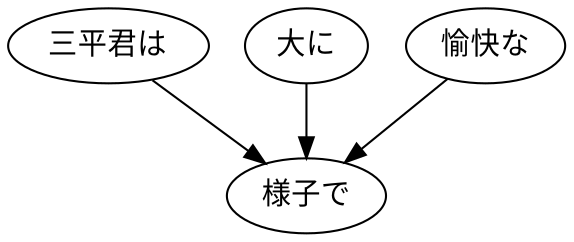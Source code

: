 digraph graph9046 {
	node0 [label="三平君は"];
	node1 [label="大に"];
	node2 [label="愉快な"];
	node3 [label="様子で"];
	node0 -> node3;
	node1 -> node3;
	node2 -> node3;
}
